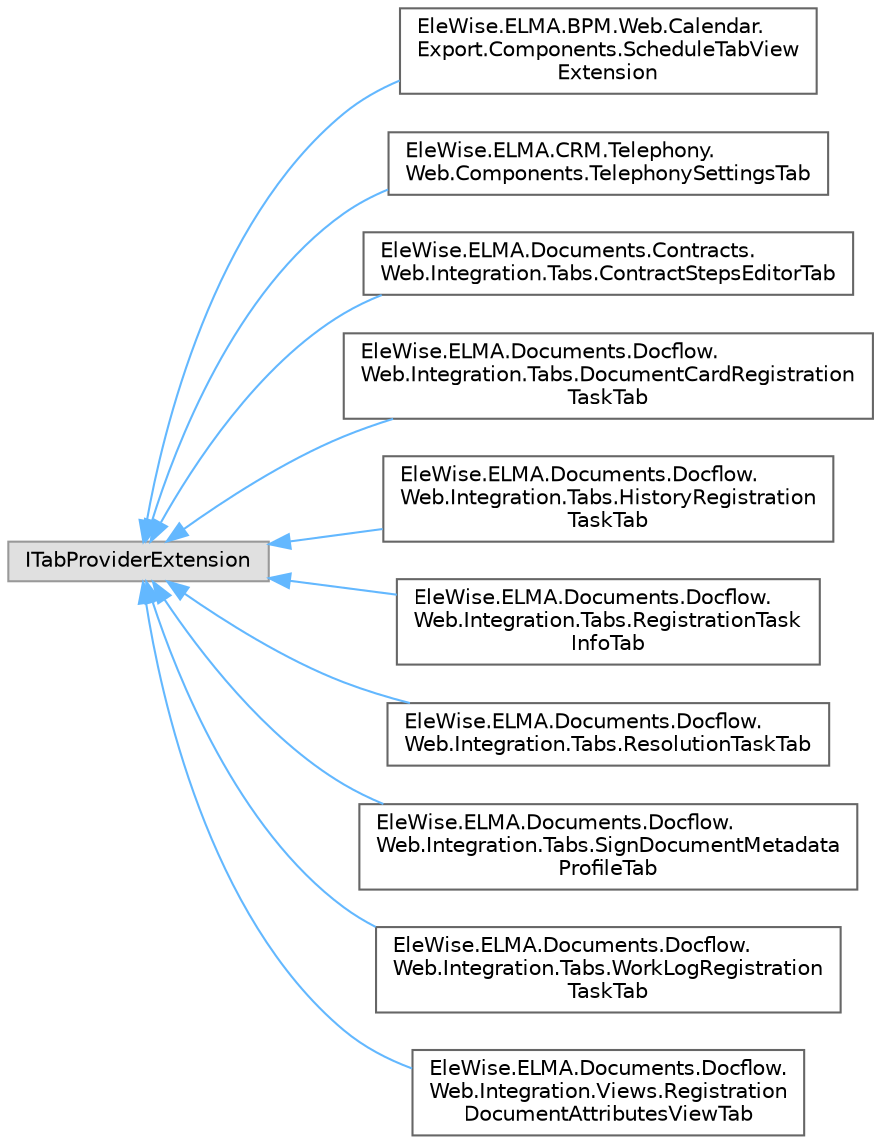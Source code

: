 digraph "Graphical Class Hierarchy"
{
 // LATEX_PDF_SIZE
  bgcolor="transparent";
  edge [fontname=Helvetica,fontsize=10,labelfontname=Helvetica,labelfontsize=10];
  node [fontname=Helvetica,fontsize=10,shape=box,height=0.2,width=0.4];
  rankdir="LR";
  Node0 [id="Node000000",label="ITabProviderExtension",height=0.2,width=0.4,color="grey60", fillcolor="#E0E0E0", style="filled",tooltip=" "];
  Node0 -> Node1 [id="edge2187_Node000000_Node000001",dir="back",color="steelblue1",style="solid",tooltip=" "];
  Node1 [id="Node000001",label="EleWise.ELMA.BPM.Web.Calendar.\lExport.Components.ScheduleTabView\lExtension",height=0.2,width=0.4,color="grey40", fillcolor="white", style="filled",URL="$class_ele_wise_1_1_e_l_m_a_1_1_b_p_m_1_1_web_1_1_calendar_1_1_export_1_1_components_1_1_schedule_tab_view_extension.html",tooltip=" "];
  Node0 -> Node2 [id="edge2188_Node000000_Node000002",dir="back",color="steelblue1",style="solid",tooltip=" "];
  Node2 [id="Node000002",label="EleWise.ELMA.CRM.Telephony.\lWeb.Components.TelephonySettingsTab",height=0.2,width=0.4,color="grey40", fillcolor="white", style="filled",URL="$class_ele_wise_1_1_e_l_m_a_1_1_c_r_m_1_1_telephony_1_1_web_1_1_components_1_1_telephony_settings_tab.html",tooltip=" "];
  Node0 -> Node3 [id="edge2189_Node000000_Node000003",dir="back",color="steelblue1",style="solid",tooltip=" "];
  Node3 [id="Node000003",label="EleWise.ELMA.Documents.Contracts.\lWeb.Integration.Tabs.ContractStepsEditorTab",height=0.2,width=0.4,color="grey40", fillcolor="white", style="filled",URL="$class_ele_wise_1_1_e_l_m_a_1_1_documents_1_1_contracts_1_1_web_1_1_integration_1_1_tabs_1_1_contract_steps_editor_tab.html",tooltip=" "];
  Node0 -> Node4 [id="edge2190_Node000000_Node000004",dir="back",color="steelblue1",style="solid",tooltip=" "];
  Node4 [id="Node000004",label="EleWise.ELMA.Documents.Docflow.\lWeb.Integration.Tabs.DocumentCardRegistration\lTaskTab",height=0.2,width=0.4,color="grey40", fillcolor="white", style="filled",URL="$class_ele_wise_1_1_e_l_m_a_1_1_documents_1_1_docflow_1_1_web_1_1_integration_1_1_tabs_1_1_document_card_registration_task_tab.html",tooltip=" "];
  Node0 -> Node5 [id="edge2191_Node000000_Node000005",dir="back",color="steelblue1",style="solid",tooltip=" "];
  Node5 [id="Node000005",label="EleWise.ELMA.Documents.Docflow.\lWeb.Integration.Tabs.HistoryRegistration\lTaskTab",height=0.2,width=0.4,color="grey40", fillcolor="white", style="filled",URL="$class_ele_wise_1_1_e_l_m_a_1_1_documents_1_1_docflow_1_1_web_1_1_integration_1_1_tabs_1_1_history_registration_task_tab.html",tooltip=" "];
  Node0 -> Node6 [id="edge2192_Node000000_Node000006",dir="back",color="steelblue1",style="solid",tooltip=" "];
  Node6 [id="Node000006",label="EleWise.ELMA.Documents.Docflow.\lWeb.Integration.Tabs.RegistrationTask\lInfoTab",height=0.2,width=0.4,color="grey40", fillcolor="white", style="filled",URL="$class_ele_wise_1_1_e_l_m_a_1_1_documents_1_1_docflow_1_1_web_1_1_integration_1_1_tabs_1_1_registration_task_info_tab.html",tooltip=" "];
  Node0 -> Node7 [id="edge2193_Node000000_Node000007",dir="back",color="steelblue1",style="solid",tooltip=" "];
  Node7 [id="Node000007",label="EleWise.ELMA.Documents.Docflow.\lWeb.Integration.Tabs.ResolutionTaskTab",height=0.2,width=0.4,color="grey40", fillcolor="white", style="filled",URL="$class_ele_wise_1_1_e_l_m_a_1_1_documents_1_1_docflow_1_1_web_1_1_integration_1_1_tabs_1_1_resolution_task_tab.html",tooltip=" "];
  Node0 -> Node8 [id="edge2194_Node000000_Node000008",dir="back",color="steelblue1",style="solid",tooltip=" "];
  Node8 [id="Node000008",label="EleWise.ELMA.Documents.Docflow.\lWeb.Integration.Tabs.SignDocumentMetadata\lProfileTab",height=0.2,width=0.4,color="grey40", fillcolor="white", style="filled",URL="$class_ele_wise_1_1_e_l_m_a_1_1_documents_1_1_docflow_1_1_web_1_1_integration_1_1_tabs_1_1_sign_document_metadata_profile_tab.html",tooltip=" "];
  Node0 -> Node9 [id="edge2195_Node000000_Node000009",dir="back",color="steelblue1",style="solid",tooltip=" "];
  Node9 [id="Node000009",label="EleWise.ELMA.Documents.Docflow.\lWeb.Integration.Tabs.WorkLogRegistration\lTaskTab",height=0.2,width=0.4,color="grey40", fillcolor="white", style="filled",URL="$class_ele_wise_1_1_e_l_m_a_1_1_documents_1_1_docflow_1_1_web_1_1_integration_1_1_tabs_1_1_work_log_registration_task_tab.html",tooltip=" "];
  Node0 -> Node10 [id="edge2196_Node000000_Node000010",dir="back",color="steelblue1",style="solid",tooltip=" "];
  Node10 [id="Node000010",label="EleWise.ELMA.Documents.Docflow.\lWeb.Integration.Views.Registration\lDocumentAttributesViewTab",height=0.2,width=0.4,color="grey40", fillcolor="white", style="filled",URL="$class_ele_wise_1_1_e_l_m_a_1_1_documents_1_1_docflow_1_1_web_1_1_integration_1_1_views_1_1_regis84012c30b37eb55a5df2f8f617672391.html",tooltip=" "];
}
